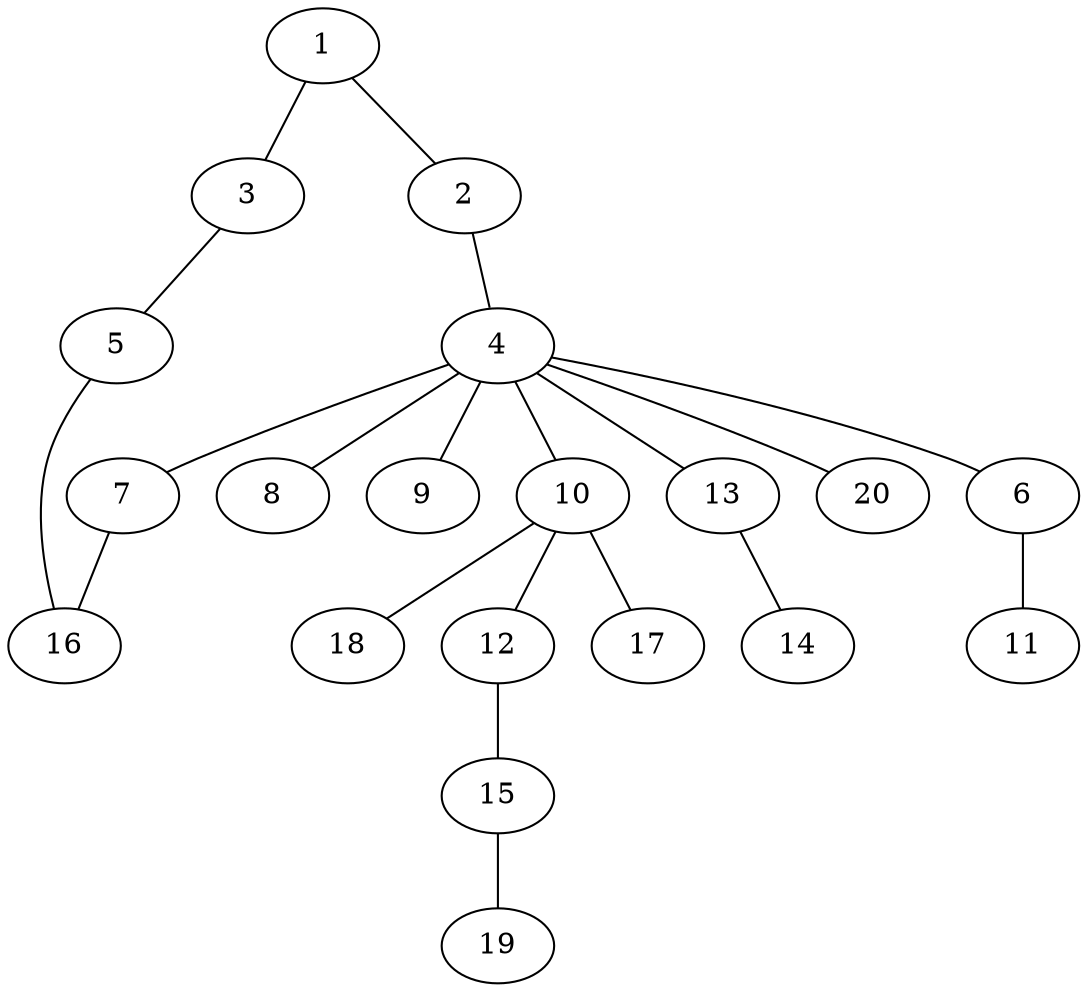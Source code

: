 graph graphname {1--2
1--3
2--4
3--5
4--6
4--7
4--8
4--9
4--10
4--13
4--20
5--16
6--11
7--16
10--12
10--17
10--18
12--15
13--14
15--19
}